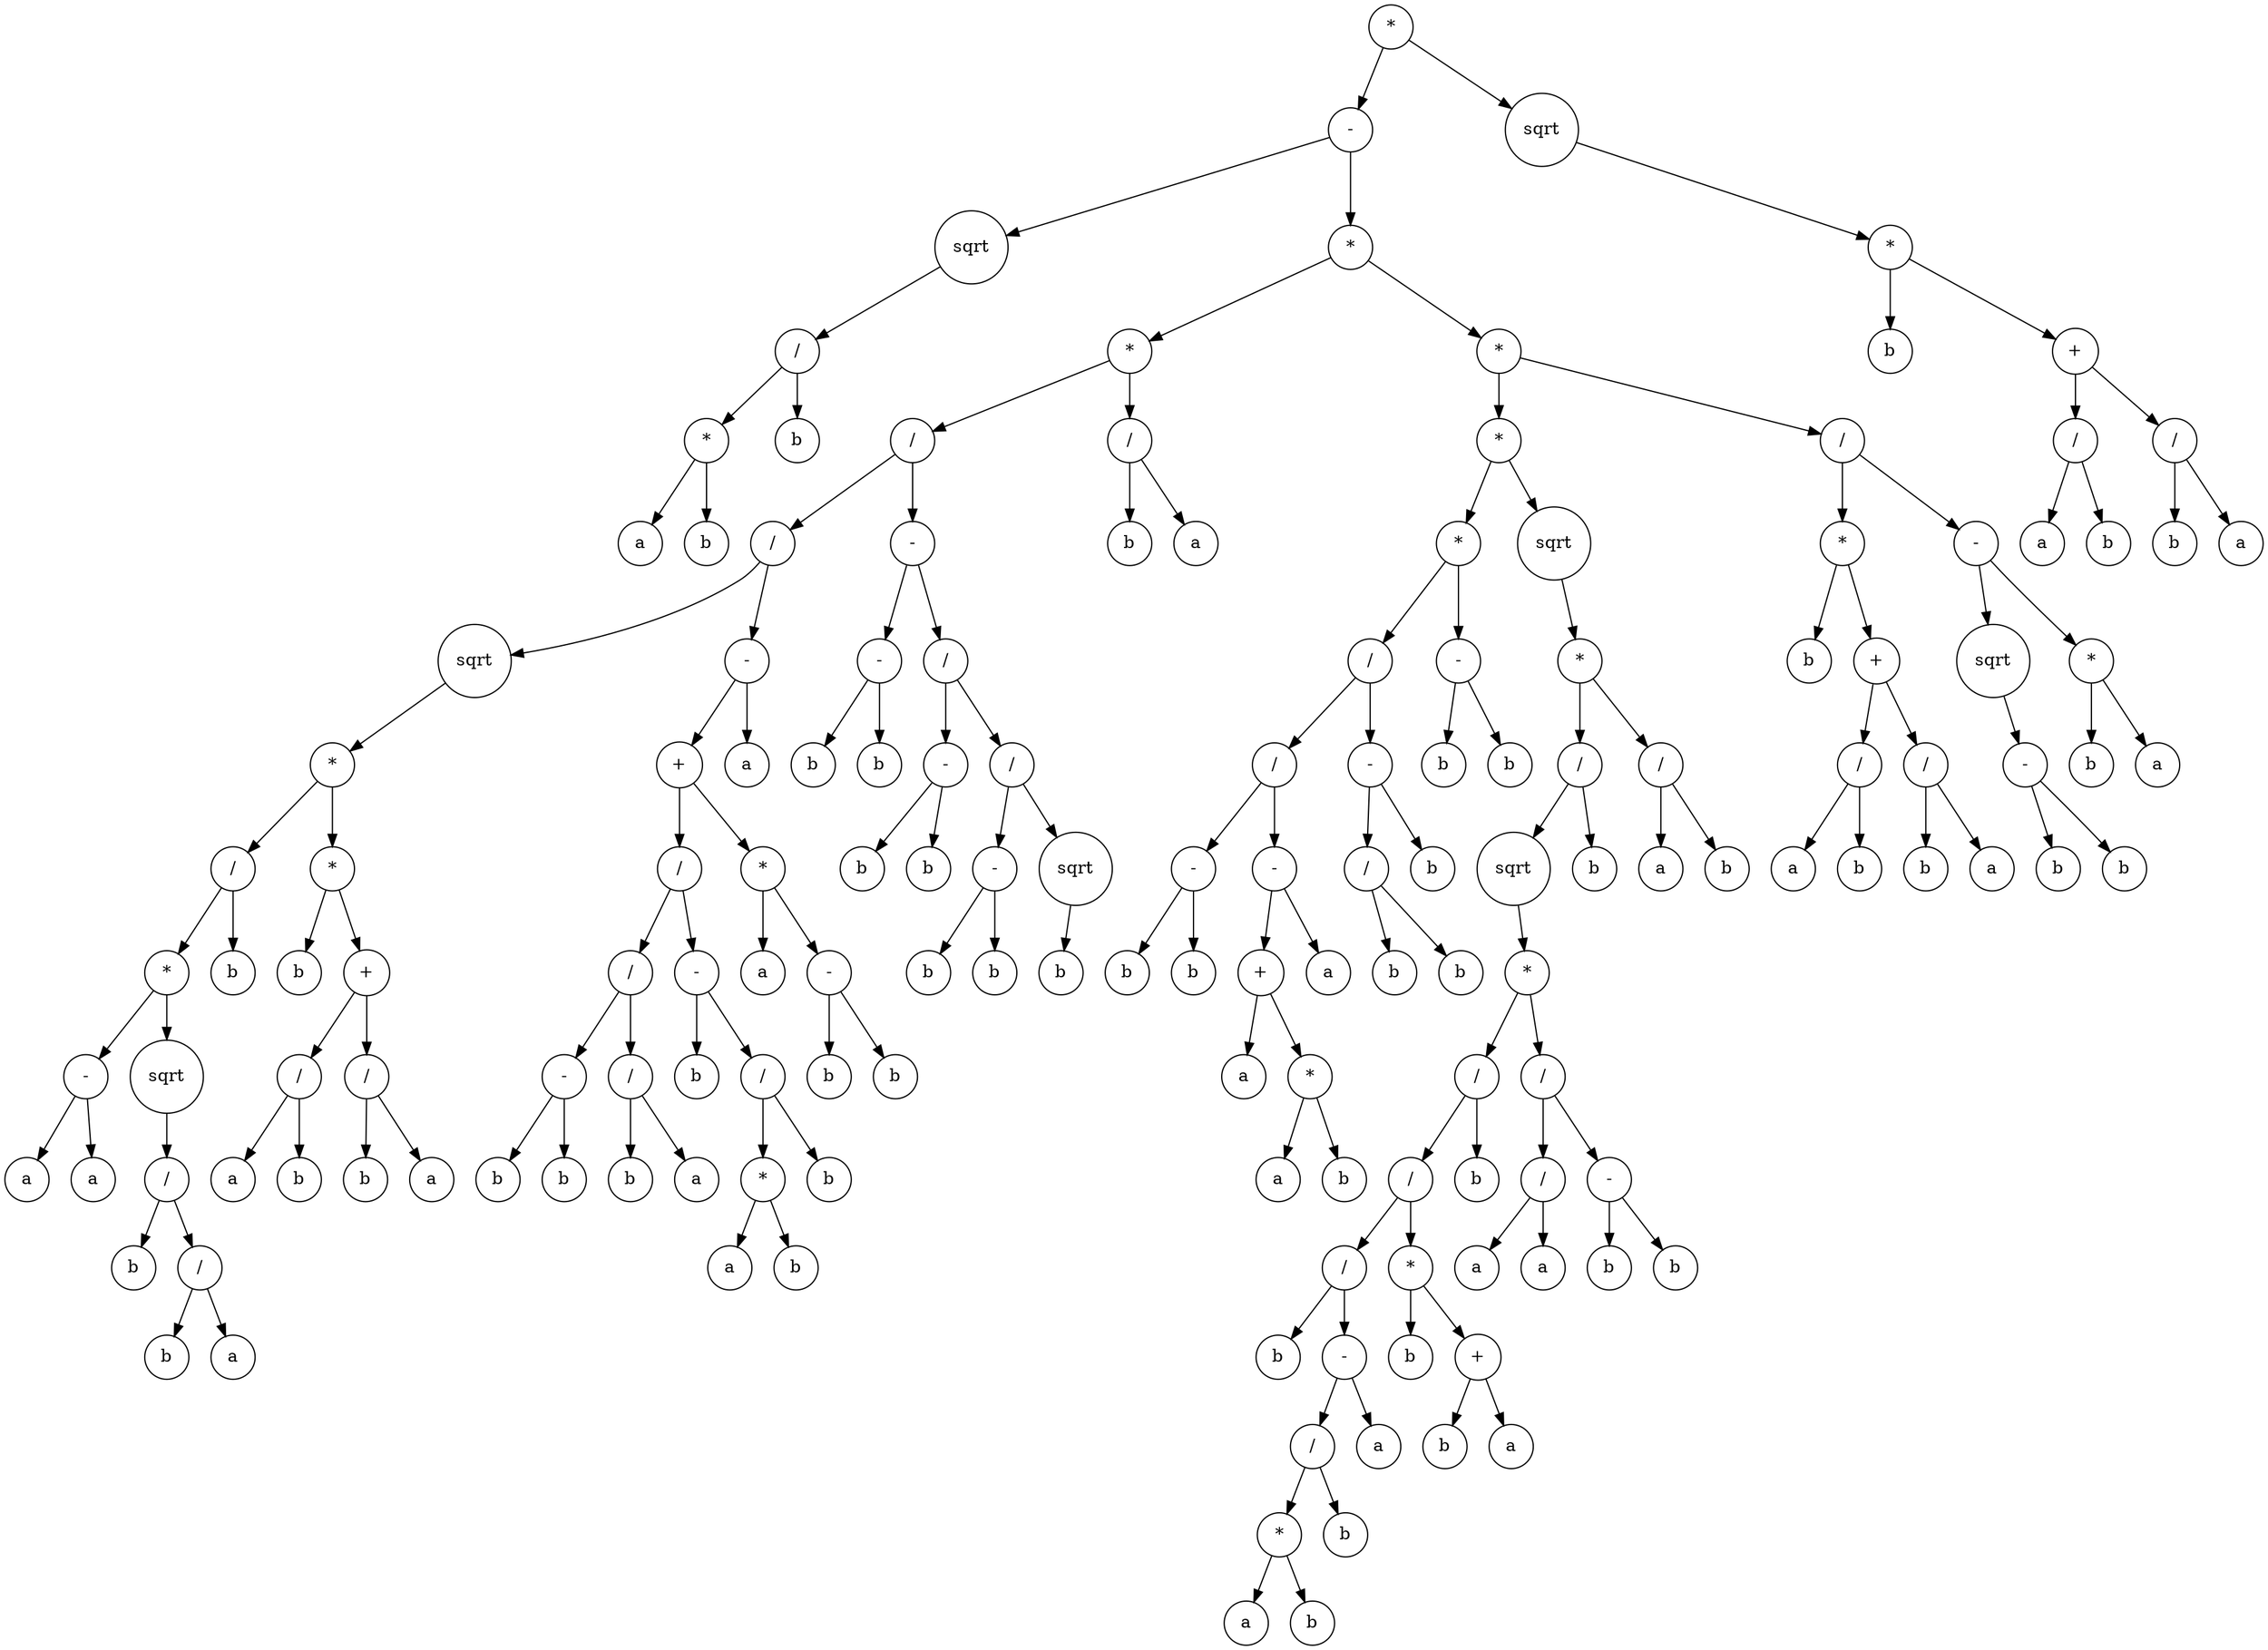digraph g {
graph [ordering=out];
node [shape=circle];
n[label = "*"];
n0[label = "-"];
n00[label = "sqrt"];
n000[label = "/"];
n0000[label = "*"];
n00000[label = "a"];
n0000 -> n00000;
n00001[label = "b"];
n0000 -> n00001;
n000 -> n0000;
n0001[label = "b"];
n000 -> n0001;
n00 -> n000;
n0 -> n00;
n01[label = "*"];
n010[label = "*"];
n0100[label = "/"];
n01000[label = "/"];
n010000[label = "sqrt"];
n0100000[label = "*"];
n01000000[label = "/"];
n010000000[label = "*"];
n0100000000[label = "-"];
n01000000000[label = "a"];
n0100000000 -> n01000000000;
n01000000001[label = "a"];
n0100000000 -> n01000000001;
n010000000 -> n0100000000;
n0100000001[label = "sqrt"];
n01000000010[label = "/"];
n010000000100[label = "b"];
n01000000010 -> n010000000100;
n010000000101[label = "/"];
n0100000001010[label = "b"];
n010000000101 -> n0100000001010;
n0100000001011[label = "a"];
n010000000101 -> n0100000001011;
n01000000010 -> n010000000101;
n0100000001 -> n01000000010;
n010000000 -> n0100000001;
n01000000 -> n010000000;
n010000001[label = "b"];
n01000000 -> n010000001;
n0100000 -> n01000000;
n01000001[label = "*"];
n010000010[label = "b"];
n01000001 -> n010000010;
n010000011[label = "+"];
n0100000110[label = "/"];
n01000001100[label = "a"];
n0100000110 -> n01000001100;
n01000001101[label = "b"];
n0100000110 -> n01000001101;
n010000011 -> n0100000110;
n0100000111[label = "/"];
n01000001110[label = "b"];
n0100000111 -> n01000001110;
n01000001111[label = "a"];
n0100000111 -> n01000001111;
n010000011 -> n0100000111;
n01000001 -> n010000011;
n0100000 -> n01000001;
n010000 -> n0100000;
n01000 -> n010000;
n010001[label = "-"];
n0100010[label = "+"];
n01000100[label = "/"];
n010001000[label = "/"];
n0100010000[label = "-"];
n01000100000[label = "b"];
n0100010000 -> n01000100000;
n01000100001[label = "b"];
n0100010000 -> n01000100001;
n010001000 -> n0100010000;
n0100010001[label = "/"];
n01000100010[label = "b"];
n0100010001 -> n01000100010;
n01000100011[label = "a"];
n0100010001 -> n01000100011;
n010001000 -> n0100010001;
n01000100 -> n010001000;
n010001001[label = "-"];
n0100010010[label = "b"];
n010001001 -> n0100010010;
n0100010011[label = "/"];
n01000100110[label = "*"];
n010001001100[label = "a"];
n01000100110 -> n010001001100;
n010001001101[label = "b"];
n01000100110 -> n010001001101;
n0100010011 -> n01000100110;
n01000100111[label = "b"];
n0100010011 -> n01000100111;
n010001001 -> n0100010011;
n01000100 -> n010001001;
n0100010 -> n01000100;
n01000101[label = "*"];
n010001010[label = "a"];
n01000101 -> n010001010;
n010001011[label = "-"];
n0100010110[label = "b"];
n010001011 -> n0100010110;
n0100010111[label = "b"];
n010001011 -> n0100010111;
n01000101 -> n010001011;
n0100010 -> n01000101;
n010001 -> n0100010;
n0100011[label = "a"];
n010001 -> n0100011;
n01000 -> n010001;
n0100 -> n01000;
n01001[label = "-"];
n010010[label = "-"];
n0100100[label = "b"];
n010010 -> n0100100;
n0100101[label = "b"];
n010010 -> n0100101;
n01001 -> n010010;
n010011[label = "/"];
n0100110[label = "-"];
n01001100[label = "b"];
n0100110 -> n01001100;
n01001101[label = "b"];
n0100110 -> n01001101;
n010011 -> n0100110;
n0100111[label = "/"];
n01001110[label = "-"];
n010011100[label = "b"];
n01001110 -> n010011100;
n010011101[label = "b"];
n01001110 -> n010011101;
n0100111 -> n01001110;
n01001111[label = "sqrt"];
n010011110[label = "b"];
n01001111 -> n010011110;
n0100111 -> n01001111;
n010011 -> n0100111;
n01001 -> n010011;
n0100 -> n01001;
n010 -> n0100;
n0101[label = "/"];
n01010[label = "b"];
n0101 -> n01010;
n01011[label = "a"];
n0101 -> n01011;
n010 -> n0101;
n01 -> n010;
n011[label = "*"];
n0110[label = "*"];
n01100[label = "*"];
n011000[label = "/"];
n0110000[label = "/"];
n01100000[label = "-"];
n011000000[label = "b"];
n01100000 -> n011000000;
n011000001[label = "b"];
n01100000 -> n011000001;
n0110000 -> n01100000;
n01100001[label = "-"];
n011000010[label = "+"];
n0110000100[label = "a"];
n011000010 -> n0110000100;
n0110000101[label = "*"];
n01100001010[label = "a"];
n0110000101 -> n01100001010;
n01100001011[label = "b"];
n0110000101 -> n01100001011;
n011000010 -> n0110000101;
n01100001 -> n011000010;
n011000011[label = "a"];
n01100001 -> n011000011;
n0110000 -> n01100001;
n011000 -> n0110000;
n0110001[label = "-"];
n01100010[label = "/"];
n011000100[label = "b"];
n01100010 -> n011000100;
n011000101[label = "b"];
n01100010 -> n011000101;
n0110001 -> n01100010;
n01100011[label = "b"];
n0110001 -> n01100011;
n011000 -> n0110001;
n01100 -> n011000;
n011001[label = "-"];
n0110010[label = "b"];
n011001 -> n0110010;
n0110011[label = "b"];
n011001 -> n0110011;
n01100 -> n011001;
n0110 -> n01100;
n01101[label = "sqrt"];
n011010[label = "*"];
n0110100[label = "/"];
n01101000[label = "sqrt"];
n011010000[label = "*"];
n0110100000[label = "/"];
n01101000000[label = "/"];
n011010000000[label = "/"];
n0110100000000[label = "b"];
n011010000000 -> n0110100000000;
n0110100000001[label = "-"];
n01101000000010[label = "/"];
n011010000000100[label = "*"];
n0110100000001000[label = "a"];
n011010000000100 -> n0110100000001000;
n0110100000001001[label = "b"];
n011010000000100 -> n0110100000001001;
n01101000000010 -> n011010000000100;
n011010000000101[label = "b"];
n01101000000010 -> n011010000000101;
n0110100000001 -> n01101000000010;
n01101000000011[label = "a"];
n0110100000001 -> n01101000000011;
n011010000000 -> n0110100000001;
n01101000000 -> n011010000000;
n011010000001[label = "*"];
n0110100000010[label = "b"];
n011010000001 -> n0110100000010;
n0110100000011[label = "+"];
n01101000000110[label = "b"];
n0110100000011 -> n01101000000110;
n01101000000111[label = "a"];
n0110100000011 -> n01101000000111;
n011010000001 -> n0110100000011;
n01101000000 -> n011010000001;
n0110100000 -> n01101000000;
n01101000001[label = "b"];
n0110100000 -> n01101000001;
n011010000 -> n0110100000;
n0110100001[label = "/"];
n01101000010[label = "/"];
n011010000100[label = "a"];
n01101000010 -> n011010000100;
n011010000101[label = "a"];
n01101000010 -> n011010000101;
n0110100001 -> n01101000010;
n01101000011[label = "-"];
n011010000110[label = "b"];
n01101000011 -> n011010000110;
n011010000111[label = "b"];
n01101000011 -> n011010000111;
n0110100001 -> n01101000011;
n011010000 -> n0110100001;
n01101000 -> n011010000;
n0110100 -> n01101000;
n01101001[label = "b"];
n0110100 -> n01101001;
n011010 -> n0110100;
n0110101[label = "/"];
n01101010[label = "a"];
n0110101 -> n01101010;
n01101011[label = "b"];
n0110101 -> n01101011;
n011010 -> n0110101;
n01101 -> n011010;
n0110 -> n01101;
n011 -> n0110;
n0111[label = "/"];
n01110[label = "*"];
n011100[label = "b"];
n01110 -> n011100;
n011101[label = "+"];
n0111010[label = "/"];
n01110100[label = "a"];
n0111010 -> n01110100;
n01110101[label = "b"];
n0111010 -> n01110101;
n011101 -> n0111010;
n0111011[label = "/"];
n01110110[label = "b"];
n0111011 -> n01110110;
n01110111[label = "a"];
n0111011 -> n01110111;
n011101 -> n0111011;
n01110 -> n011101;
n0111 -> n01110;
n01111[label = "-"];
n011110[label = "sqrt"];
n0111100[label = "-"];
n01111000[label = "b"];
n0111100 -> n01111000;
n01111001[label = "b"];
n0111100 -> n01111001;
n011110 -> n0111100;
n01111 -> n011110;
n011111[label = "*"];
n0111110[label = "b"];
n011111 -> n0111110;
n0111111[label = "a"];
n011111 -> n0111111;
n01111 -> n011111;
n0111 -> n01111;
n011 -> n0111;
n01 -> n011;
n0 -> n01;
n -> n0;
n1[label = "sqrt"];
n10[label = "*"];
n100[label = "b"];
n10 -> n100;
n101[label = "+"];
n1010[label = "/"];
n10100[label = "a"];
n1010 -> n10100;
n10101[label = "b"];
n1010 -> n10101;
n101 -> n1010;
n1011[label = "/"];
n10110[label = "b"];
n1011 -> n10110;
n10111[label = "a"];
n1011 -> n10111;
n101 -> n1011;
n10 -> n101;
n1 -> n10;
n -> n1;
}
